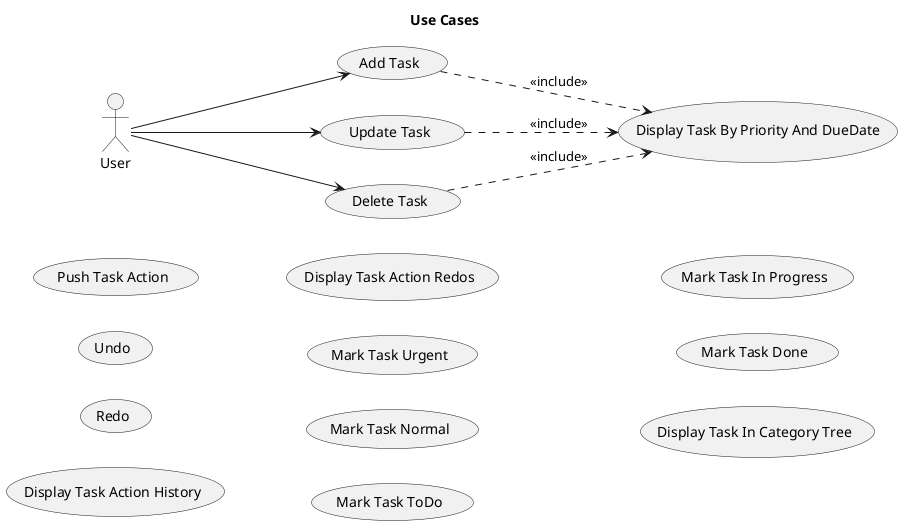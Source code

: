 @startuml UseCases
    left to right direction
    title Use Cases

actor User

usecase "Add Task" as UC101
usecase "Update Task" as UC102
usecase "Delete Task" as UC103
usecase "Display Task By Priority And DueDate" as UC104

usecase "Push Task Action" as UC201
usecase "Undo" as UC202
usecase "Redo" as UC203
usecase "Display Task Action History" as UC204
usecase "Display Task Action Redos" as UC205

usecase "Mark Task Urgent" as UC301
usecase "Mark Task Normal" as UC302

usecase "Mark Task ToDo" as UC402
usecase "Mark Task In Progress" as UC403
usecase "Mark Task Done" as UC404

usecase "Display Task In Category Tree" as UC501

User --> UC101
    UC101 ..> UC104 : <<include>>
User --> UC102
    UC102 ..> UC104 : <<include>>
User --> UC103
    UC103 ..> UC104 : <<include>>
@enduml